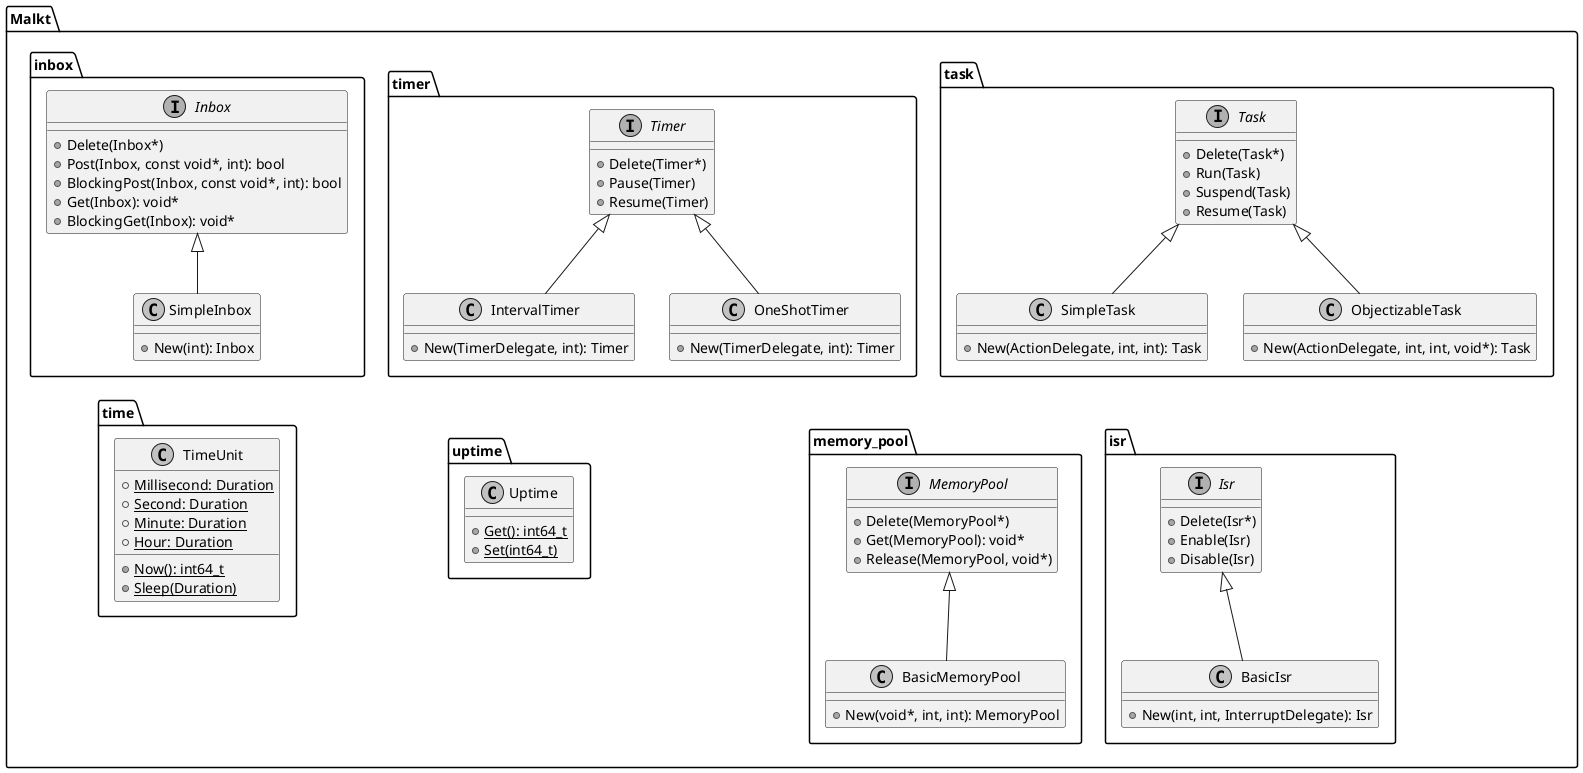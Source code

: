 ﻿
@startuml class_diagram
skinparam {
    defaultFontName Ricty Diminished
    monochrome true
}

package Malkt {
    folder uptime {
        class Uptime {
            + {static} Get(): int64_t
            + {static} Set(int64_t)
        }
    }

    folder time {
        class TimeUnit {
            + {static} Millisecond: Duration
            + {static} Second: Duration
            + {static} Minute: Duration
            + {static} Hour: Duration
            + {static} Now(): int64_t
            + {static} Sleep(Duration)
        }
    }

    folder task {
        interface Task {
            + Delete(Task*)
            + Run(Task)
            + Suspend(Task)
            + Resume(Task)
        }

        class SimpleTask {
            + New(ActionDelegate, int, int): Task
        }

        class ObjectizableTask {
            + New(ActionDelegate, int, int, void*): Task
        }

        Task <|-- SimpleTask
        Task <|-- ObjectizableTask
    }

    folder timer {
        interface Timer {
            + Delete(Timer*)
            + Pause(Timer)
            + Resume(Timer)
        }

        class IntervalTimer {
            + New(TimerDelegate, int): Timer
        }

        class OneShotTimer {
            + New(TimerDelegate, int): Timer
        }

        Timer <|-- IntervalTimer
        Timer <|-- OneShotTimer
    }

    folder inbox {
        interface Inbox {
            + Delete(Inbox*)
            + Post(Inbox, const void*, int): bool
            + BlockingPost(Inbox, const void*, int): bool
            + Get(Inbox): void*
            + BlockingGet(Inbox): void*
        }

        class SimpleInbox {
            + New(int): Inbox
        }

        Inbox <|-- SimpleInbox
    }

    folder memory_pool {
        interface MemoryPool {
            + Delete(MemoryPool*)
            + Get(MemoryPool): void*
            + Release(MemoryPool, void*)
        }

        class BasicMemoryPool {
            + New(void*, int, int): MemoryPool
        }

        MemoryPool <|-- BasicMemoryPool
    }

    folder isr {
        interface Isr {
            + Delete(Isr*)
            + Enable(Isr)
            + Disable(Isr)
        }

        class BasicIsr {
            + New(int, int, InterruptDelegate): Isr
        }

        Isr <|-- BasicIsr
    }

    Uptime -[hidden]u-> IntervalTimer
    TimeUnit -[hidden]u-> SimpleInbox
    Isr -[hidden]u-> SimpleTask
    MemoryPool -[hidden]u-> SimpleTask
}

@enduml
